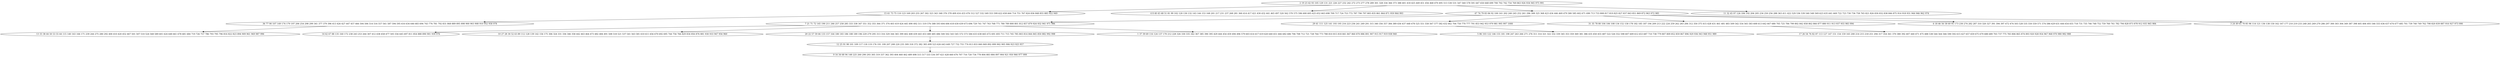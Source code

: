 digraph true_tree {
	"0" -> "1"
	"0" -> "2"
	"0" -> "3"
	"3" -> "4"
	"4" -> "5"
	"3" -> "6"
	"4" -> "7"
	"4" -> "8"
	"4" -> "9"
	"3" -> "10"
	"10" -> "11"
	"1" -> "12"
	"8" -> "13"
	"3" -> "14"
	"0" -> "15"
	"12" -> "16"
	"13" -> "17"
	"3" -> "18"
	"6" -> "19"
	"0" [label="2 19 23 42 93 105 129 131 221 226 227 232 242 272 273 277 278 289 301 328 334 366 373 388 401 418 425 449 451 456 468 470 495 513 530 531 547 560 578 591 647 650 668 699 700 702 742 754 769 863 926 934 945 975 991"];
	"1" [label="15 61 73 75 110 123 169 203 255 267 302 323 343 348 376 378 409 416 433 476 512 527 532 549 553 599 622 658 664 714 751 767 824 836 848 855 885 922 949"];
	"2" [label="4 8 40 43 48 51 81 99 102 120 130 132 143 144 153 168 201 217 231 237 268 281 360 414 417 421 430 432 441 465 497 520 562 570 575 596 600 605 625 652 663 698 709 717 724 753 772 787 790 797 805 835 861 864 871 959 964 993"];
	"3" [label="47 74 79 83 84 92 100 161 202 240 245 252 261 296 308 325 368 423 434 446 469 479 580 585 602 671 690 713 733 808 817 819 825 827 837 843 851 869 872 963 972 985"];
	"4" [label="7 21 71 72 145 190 211 246 257 258 285 333 338 347 351 352 355 364 371 374 403 419 424 445 490 492 511 519 576 588 593 604 606 618 630 639 673 696 729 741 747 763 768 771 780 789 800 801 812 857 879 924 932 941 971 986"];
	"5" [label="14 62 67 88 135 160 172 238 243 253 264 307 412 438 458 477 505 556 645 697 811 854 888 890 901 939 976"];
	"6" [label="29 41 111 125 141 193 195 216 223 236 241 249 291 315 340 356 357 384 389 436 437 448 478 525 551 558 567 577 582 632 662 704 750 770 777 791 853 942 953 979 981 995 997 1000"];
	"7" [label="10 27 28 30 52 63 89 112 128 139 142 156 175 306 324 331 336 346 358 442 463 464 473 482 484 491 508 518 521 537 541 563 581 610 611 656 670 692 695 744 756 766 829 834 856 876 881 930 933 947 956 960"];
	"8" [label="20 22 57 59 66 133 157 164 180 183 186 188 189 196 229 279 295 313 316 329 344 365 399 402 408 439 443 453 480 485 486 500 502 543 545 572 573 584 633 638 665 672 691 693 711 715 745 785 803 814 844 845 850 882 992 998"];
	"9" [label="1 37 39 69 116 124 137 170 212 228 326 330 335 342 367 385 390 395 429 444 454 459 494 496 579 603 614 617 619 620 640 651 666 682 686 706 708 712 721 728 764 773 788 810 815 818 841 847 860 870 886 891 907 915 917 919 938 940"];
	"10" [label="31 35 78 80 104 106 108 134 152 158 178 182 185 187 194 209 213 222 224 259 262 283 284 312 350 375 415 428 431 461 481 483 509 542 554 565 583 608 613 642 667 680 705 725 784 799 802 842 858 862 866 877 880 911 913 937 955 983 994"];
	"11" [label="17 26 54 76 82 87 113 127 147 151 154 159 165 200 214 215 218 251 294 317 354 361 370 380 392 407 440 471 475 488 538 544 564 566 590 592 615 627 657 659 675 679 688 689 703 737 775 783 806 865 874 893 920 928 954 967 968 970 980 982 988"];
	"12" [label="36 77 90 107 149 174 179 197 206 254 298 299 341 377 379 396 413 426 427 447 457 466 504 506 514 516 557 561 587 594 595 616 634 646 683 694 743 776 781 792 831 868 889 895 898 900 903 908 910 952 958 978"];
	"13" [label="12 25 91 98 101 109 117 118 119 176 191 199 207 208 220 235 309 318 372 382 383 499 523 626 643 649 727 732 755 774 813 833 840 849 892 899 902 905 906 923 925 957"];
	"14" [label="6 18 46 56 58 60 95 173 230 274 282 287 310 320 327 391 394 397 472 474 503 528 535 550 559 571 574 586 629 631 644 654 655 718 731 735 746 748 752 759 760 761 782 794 828 873 878 912 935 965 984"];
	"15" [label="11 32 45 97 126 184 192 204 205 234 250 256 288 363 411 422 529 536 539 540 548 569 623 635 641 669 722 723 730 736 758 765 821 826 830 832 838 846 875 914 918 931 944 946 962 974"];
	"16" [label="13 33 38 44 50 53 55 64 115 140 163 166 171 239 244 275 280 292 400 410 420 452 467 501 507 510 524 568 589 601 624 648 661 678 681 684 719 726 757 786 793 795 796 816 822 823 894 909 961 969 987 996"];
	"17" [label="9 16 34 68 94 148 225 260 290 293 305 319 337 362 393 404 460 462 489 498 515 517 533 534 597 621 628 660 676 707 716 720 734 778 804 883 884 897 904 921 950 966 977 999"];
	"18" [label="3 24 49 65 70 85 96 114 121 136 138 150 162 167 177 210 219 233 248 265 269 270 286 297 300 303 304 349 387 398 405 406 493 546 555 636 637 674 677 685 701 739 740 749 762 798 820 839 887 916 927 973 990"];
	"19" [label="5 86 103 122 146 155 181 198 247 263 266 271 276 311 314 321 322 332 339 345 353 359 369 381 386 435 450 455 487 522 526 552 598 607 609 612 653 687 710 738 779 807 809 852 859 867 896 929 936 943 948 951 989"];
}
